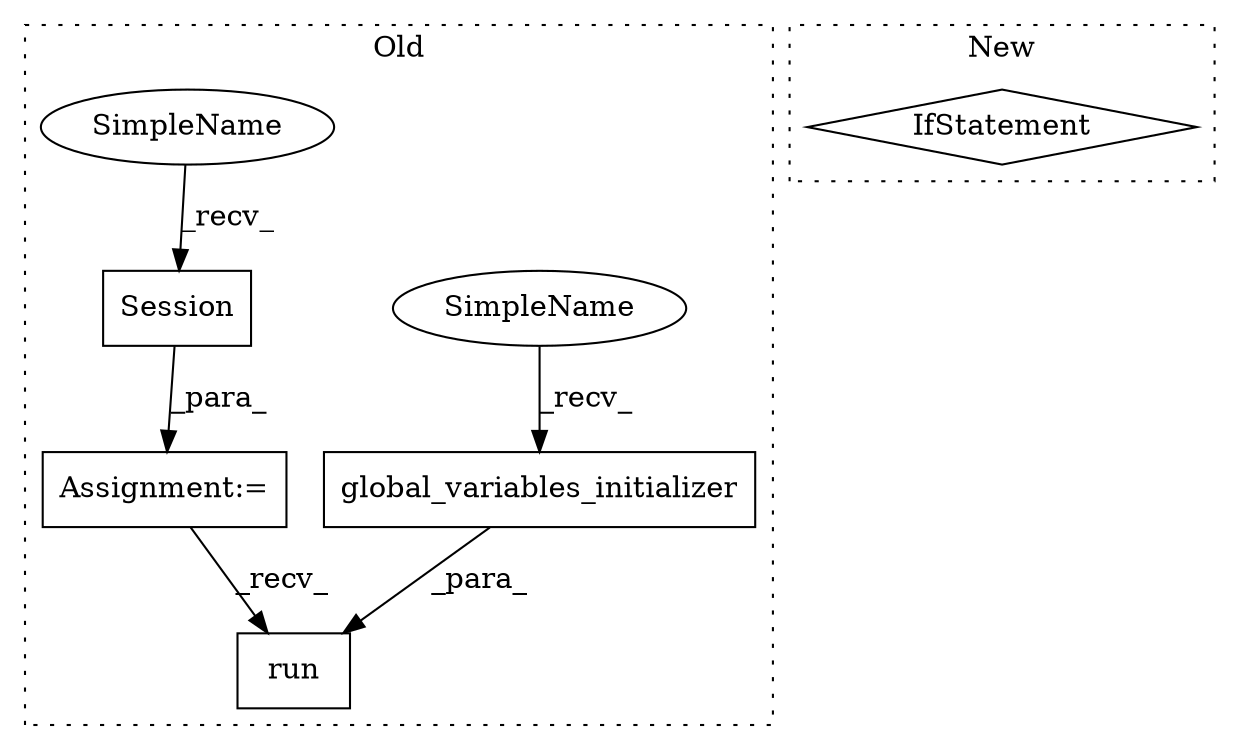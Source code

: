 digraph G {
subgraph cluster0 {
1 [label="Session" a="32" s="9420" l="9" shape="box"];
3 [label="Assignment:=" a="7" s="9408" l="1" shape="box"];
4 [label="global_variables_initializer" a="32" s="9958" l="30" shape="box"];
5 [label="run" a="32" s="9943,9988" l="4,1" shape="box"];
6 [label="SimpleName" a="42" s="9947" l="10" shape="ellipse"];
7 [label="SimpleName" a="42" s="9409" l="10" shape="ellipse"];
label = "Old";
style="dotted";
}
subgraph cluster1 {
2 [label="IfStatement" a="25" s="9601,9606" l="4,2" shape="diamond"];
label = "New";
style="dotted";
}
1 -> 3 [label="_para_"];
3 -> 5 [label="_recv_"];
4 -> 5 [label="_para_"];
6 -> 4 [label="_recv_"];
7 -> 1 [label="_recv_"];
}